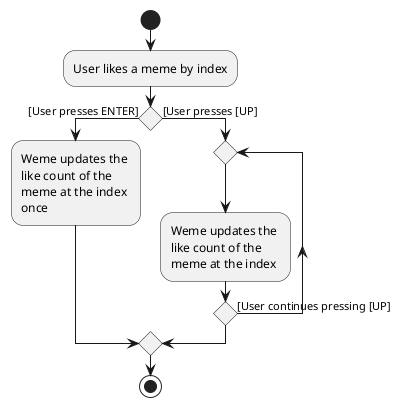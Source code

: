 @startuml
start
:User likes a meme by index;

if () then ([User presses ENTER])
    :Weme updates the \nlike count of the \nmeme at the index \nonce;
else ([User presses [UP])
    repeat
    :Weme updates the \nlike count of the \nmeme at the index;
    repeat while () is ([User continues pressing [UP])
endif

stop
@enduml

